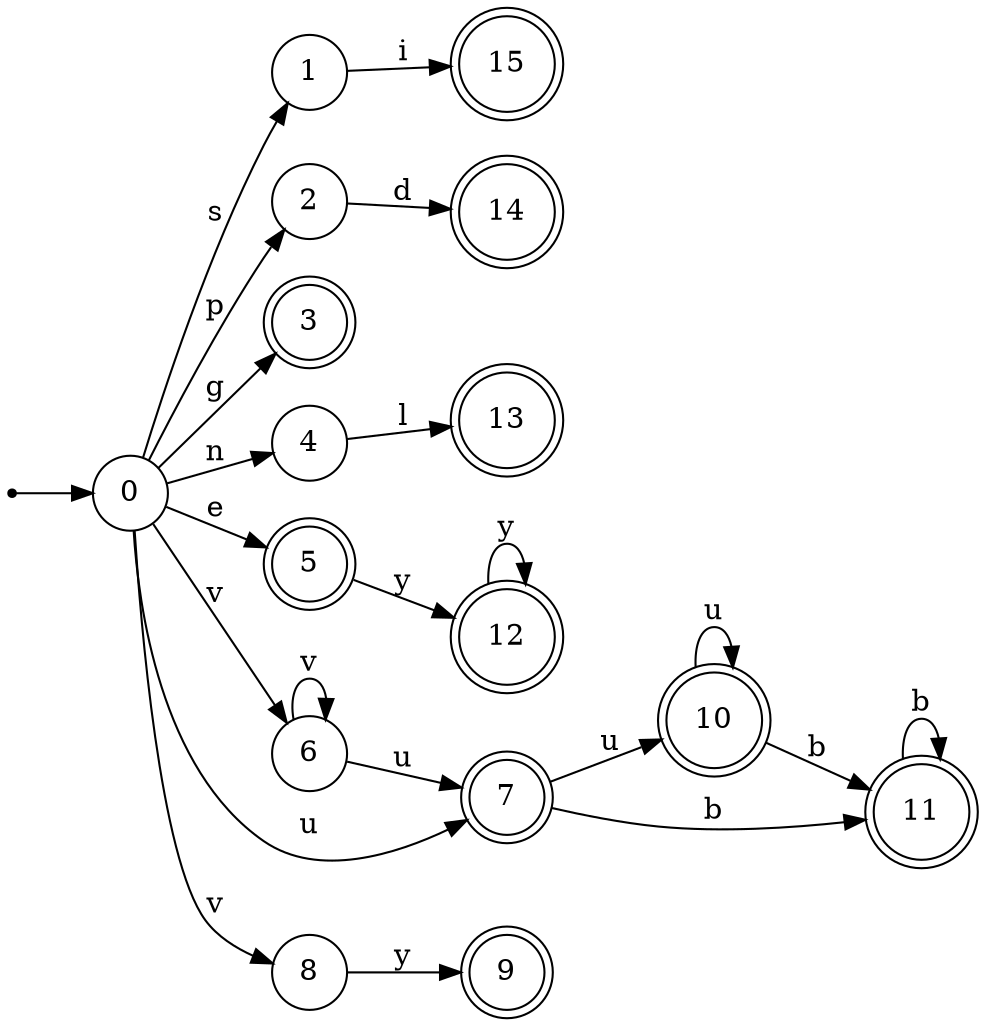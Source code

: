 digraph finite_state_machine {
rankdir=LR;
size="20,20";
node [shape = point]; "dummy0"
node [shape = circle]; "0";
"dummy0" -> "0";
node [shape = circle]; "1";
node [shape = circle]; "2";
node [shape = doublecircle]; "3";node [shape = circle]; "4";
node [shape = doublecircle]; "5";node [shape = circle]; "6";
node [shape = doublecircle]; "7";node [shape = circle]; "8";
node [shape = doublecircle]; "9";node [shape = doublecircle]; "10";node [shape = doublecircle]; "11";node [shape = doublecircle]; "12";node [shape = doublecircle]; "13";node [shape = doublecircle]; "14";node [shape = doublecircle]; "15";"0" -> "1" [label = "s"];
 "0" -> "2" [label = "p"];
 "0" -> "3" [label = "g"];
 "0" -> "4" [label = "n"];
 "0" -> "5" [label = "e"];
 "0" -> "8" [label = "v"];
 "0" -> "6" [label = "v"];
 "0" -> "7" [label = "u"];
 "8" -> "9" [label = "y"];
 "7" -> "10" [label = "u"];
 "7" -> "11" [label = "b"];
 "11" -> "11" [label = "b"];
 "10" -> "10" [label = "u"];
 "10" -> "11" [label = "b"];
 "6" -> "6" [label = "v"];
 "6" -> "7" [label = "u"];
 "5" -> "12" [label = "y"];
 "12" -> "12" [label = "y"];
 "4" -> "13" [label = "l"];
 "2" -> "14" [label = "d"];
 "1" -> "15" [label = "i"];
 }
